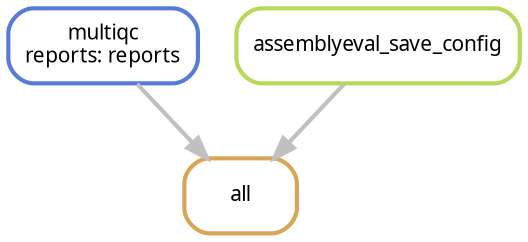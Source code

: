 digraph snakemake_dag {
    graph[bgcolor=white, margin=0];
    node[shape=box, style=rounded, fontname=sans,                 fontsize=10, penwidth=2];
    edge[penwidth=2, color=grey];
	0[label = "all", color = "0.10 0.6 0.85", style="rounded"];
	1[label = "multiqc\nreports: reports", color = "0.62 0.6 0.85", style="rounded"];
	2[label = "assemblyeval_save_config", color = "0.21 0.6 0.85", style="rounded"];
	1 -> 0
	2 -> 0
}            
